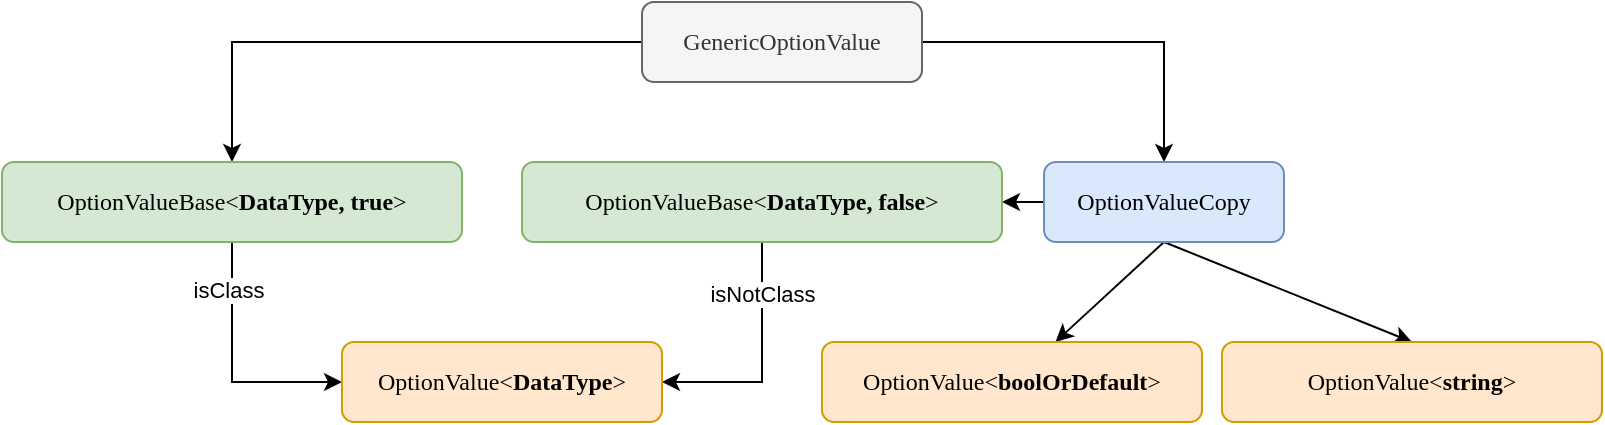 <mxfile version="21.1.2" type="device">
  <diagram name="第 1 页" id="LLqZjH4Vd1G0PlpoXgU2">
    <mxGraphModel dx="1457" dy="621" grid="1" gridSize="10" guides="1" tooltips="1" connect="1" arrows="1" fold="1" page="0" pageScale="1" pageWidth="827" pageHeight="1169" math="0" shadow="0">
      <root>
        <mxCell id="0" />
        <mxCell id="1" parent="0" />
        <mxCell id="V70RCcip0txrX-Vcz3-7-3" value="" style="edgeStyle=orthogonalEdgeStyle;orthogonalLoop=1;jettySize=auto;html=1;rounded=0;" edge="1" parent="1" source="V70RCcip0txrX-Vcz3-7-1" target="V70RCcip0txrX-Vcz3-7-2">
          <mxGeometry relative="1" as="geometry" />
        </mxCell>
        <mxCell id="V70RCcip0txrX-Vcz3-7-15" style="edgeStyle=orthogonalEdgeStyle;orthogonalLoop=1;jettySize=auto;html=1;exitX=1;exitY=0.5;exitDx=0;exitDy=0;entryX=0.5;entryY=0;entryDx=0;entryDy=0;rounded=0;" edge="1" parent="1" source="V70RCcip0txrX-Vcz3-7-1" target="V70RCcip0txrX-Vcz3-7-5">
          <mxGeometry relative="1" as="geometry" />
        </mxCell>
        <mxCell id="V70RCcip0txrX-Vcz3-7-1" value="&lt;font data-font-src=&quot;https://fonts.googleapis.com/css?family=Roboto+Mono&quot; face=&quot;Roboto Mono&quot;&gt;GenericOptionValue&lt;/font&gt;" style="rounded=1;whiteSpace=wrap;html=1;fillColor=#f5f5f5;fontColor=#333333;strokeColor=#666666;" vertex="1" parent="1">
          <mxGeometry x="120" y="70" width="140" height="40" as="geometry" />
        </mxCell>
        <mxCell id="V70RCcip0txrX-Vcz3-7-19" value="" style="orthogonalLoop=1;jettySize=auto;html=1;exitX=0.5;exitY=1;exitDx=0;exitDy=0;entryX=0;entryY=0.5;entryDx=0;entryDy=0;edgeStyle=orthogonalEdgeStyle;rounded=0;" edge="1" parent="1" source="V70RCcip0txrX-Vcz3-7-2" target="V70RCcip0txrX-Vcz3-7-16">
          <mxGeometry x="0.022" relative="1" as="geometry">
            <Array as="points">
              <mxPoint x="-85" y="260" />
            </Array>
            <mxPoint as="offset" />
          </mxGeometry>
        </mxCell>
        <mxCell id="V70RCcip0txrX-Vcz3-7-28" value="isClass" style="edgeLabel;html=1;align=center;verticalAlign=middle;resizable=0;points=[];" vertex="1" connectable="0" parent="V70RCcip0txrX-Vcz3-7-19">
          <mxGeometry x="-0.622" y="-2" relative="1" as="geometry">
            <mxPoint as="offset" />
          </mxGeometry>
        </mxCell>
        <mxCell id="V70RCcip0txrX-Vcz3-7-2" value="&lt;font data-font-src=&quot;https://fonts.googleapis.com/css?family=Roboto+Mono&quot; face=&quot;Roboto Mono&quot;&gt;OptionValueBase&amp;lt;&lt;b&gt;DataType, true&lt;/b&gt;&amp;gt;&lt;/font&gt;" style="whiteSpace=wrap;html=1;rounded=1;fillColor=#d5e8d4;strokeColor=#82b366;" vertex="1" parent="1">
          <mxGeometry x="-200" y="150" width="230" height="40" as="geometry" />
        </mxCell>
        <mxCell id="V70RCcip0txrX-Vcz3-7-10" style="orthogonalLoop=1;jettySize=auto;html=1;exitX=0.5;exitY=1;exitDx=0;exitDy=0;entryX=0.5;entryY=0;entryDx=0;entryDy=0;rounded=0;" edge="1" parent="1" source="V70RCcip0txrX-Vcz3-7-5" target="V70RCcip0txrX-Vcz3-7-9">
          <mxGeometry relative="1" as="geometry" />
        </mxCell>
        <mxCell id="V70RCcip0txrX-Vcz3-7-13" style="orthogonalLoop=1;jettySize=auto;html=1;exitX=0.5;exitY=1;exitDx=0;exitDy=0;rounded=0;" edge="1" parent="1" source="V70RCcip0txrX-Vcz3-7-5" target="V70RCcip0txrX-Vcz3-7-7">
          <mxGeometry relative="1" as="geometry" />
        </mxCell>
        <mxCell id="V70RCcip0txrX-Vcz3-7-27" style="edgeStyle=orthogonalEdgeStyle;rounded=0;orthogonalLoop=1;jettySize=auto;html=1;exitX=0;exitY=0.5;exitDx=0;exitDy=0;entryX=1;entryY=0.5;entryDx=0;entryDy=0;" edge="1" parent="1" source="V70RCcip0txrX-Vcz3-7-5" target="V70RCcip0txrX-Vcz3-7-11">
          <mxGeometry relative="1" as="geometry" />
        </mxCell>
        <mxCell id="V70RCcip0txrX-Vcz3-7-5" value="&lt;font data-font-src=&quot;https://fonts.googleapis.com/css?family=Roboto+Mono&quot; face=&quot;Roboto Mono&quot;&gt;OptionValueCopy&lt;/font&gt;" style="whiteSpace=wrap;html=1;rounded=1;fillColor=#dae8fc;strokeColor=#6c8ebf;" vertex="1" parent="1">
          <mxGeometry x="321" y="150" width="120" height="40" as="geometry" />
        </mxCell>
        <mxCell id="V70RCcip0txrX-Vcz3-7-7" value="&lt;font data-font-src=&quot;https://fonts.googleapis.com/css?family=Roboto+Mono&quot; face=&quot;Roboto Mono&quot;&gt;OptionValue&amp;lt;&lt;b&gt;boolOrDefault&lt;/b&gt;&amp;gt;&lt;/font&gt;" style="whiteSpace=wrap;html=1;rounded=1;fillColor=#ffe6cc;strokeColor=#d79b00;" vertex="1" parent="1">
          <mxGeometry x="210" y="240" width="190" height="40" as="geometry" />
        </mxCell>
        <mxCell id="V70RCcip0txrX-Vcz3-7-9" value="&lt;font data-font-src=&quot;https://fonts.googleapis.com/css?family=Roboto+Mono&quot; face=&quot;Roboto Mono&quot;&gt;OptionValue&amp;lt;&lt;b&gt;string&lt;/b&gt;&amp;gt;&lt;/font&gt;" style="whiteSpace=wrap;html=1;rounded=1;fillColor=#ffe6cc;strokeColor=#d79b00;" vertex="1" parent="1">
          <mxGeometry x="410" y="240" width="190" height="40" as="geometry" />
        </mxCell>
        <mxCell id="V70RCcip0txrX-Vcz3-7-25" style="edgeStyle=orthogonalEdgeStyle;orthogonalLoop=1;jettySize=auto;html=1;exitX=0.5;exitY=1;exitDx=0;exitDy=0;entryX=1;entryY=0.5;entryDx=0;entryDy=0;rounded=0;" edge="1" parent="1" source="V70RCcip0txrX-Vcz3-7-11" target="V70RCcip0txrX-Vcz3-7-16">
          <mxGeometry relative="1" as="geometry" />
        </mxCell>
        <mxCell id="V70RCcip0txrX-Vcz3-7-26" value="isNotClass" style="edgeLabel;html=1;align=center;verticalAlign=middle;resizable=0;points=[];" vertex="1" connectable="0" parent="V70RCcip0txrX-Vcz3-7-25">
          <mxGeometry x="-0.509" y="-2" relative="1" as="geometry">
            <mxPoint x="2" y="-4" as="offset" />
          </mxGeometry>
        </mxCell>
        <mxCell id="V70RCcip0txrX-Vcz3-7-11" value="&lt;font data-font-src=&quot;https://fonts.googleapis.com/css?family=Roboto+Mono&quot; face=&quot;Roboto Mono&quot;&gt;OptionValueBase&amp;lt;&lt;b&gt;DataType, false&lt;/b&gt;&amp;gt;&lt;/font&gt;" style="whiteSpace=wrap;html=1;rounded=1;fillColor=#d5e8d4;strokeColor=#82b366;" vertex="1" parent="1">
          <mxGeometry x="60" y="150" width="240" height="40" as="geometry" />
        </mxCell>
        <mxCell id="V70RCcip0txrX-Vcz3-7-16" value="&lt;font data-font-src=&quot;https://fonts.googleapis.com/css?family=Roboto+Mono&quot; face=&quot;Roboto Mono&quot;&gt;OptionValue&amp;lt;&lt;b&gt;DataType&lt;/b&gt;&amp;gt;&lt;/font&gt;" style="whiteSpace=wrap;html=1;rounded=1;fillColor=#ffe6cc;strokeColor=#d79b00;" vertex="1" parent="1">
          <mxGeometry x="-30" y="240" width="160" height="40" as="geometry" />
        </mxCell>
      </root>
    </mxGraphModel>
  </diagram>
</mxfile>
